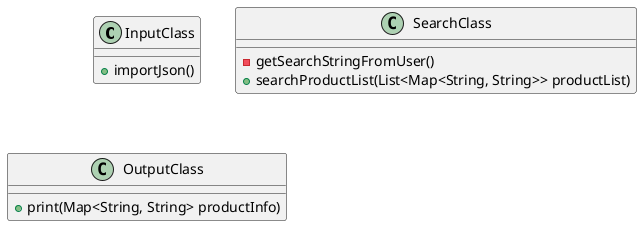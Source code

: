 @startuml

class InputClass {
  +importJson()
}

class SearchClass {
  -getSearchStringFromUser()
  +searchProductList(List<Map<String, String>> productList)
}

class OutputClass {
  +print(Map<String, String> productInfo)
}

@enduml